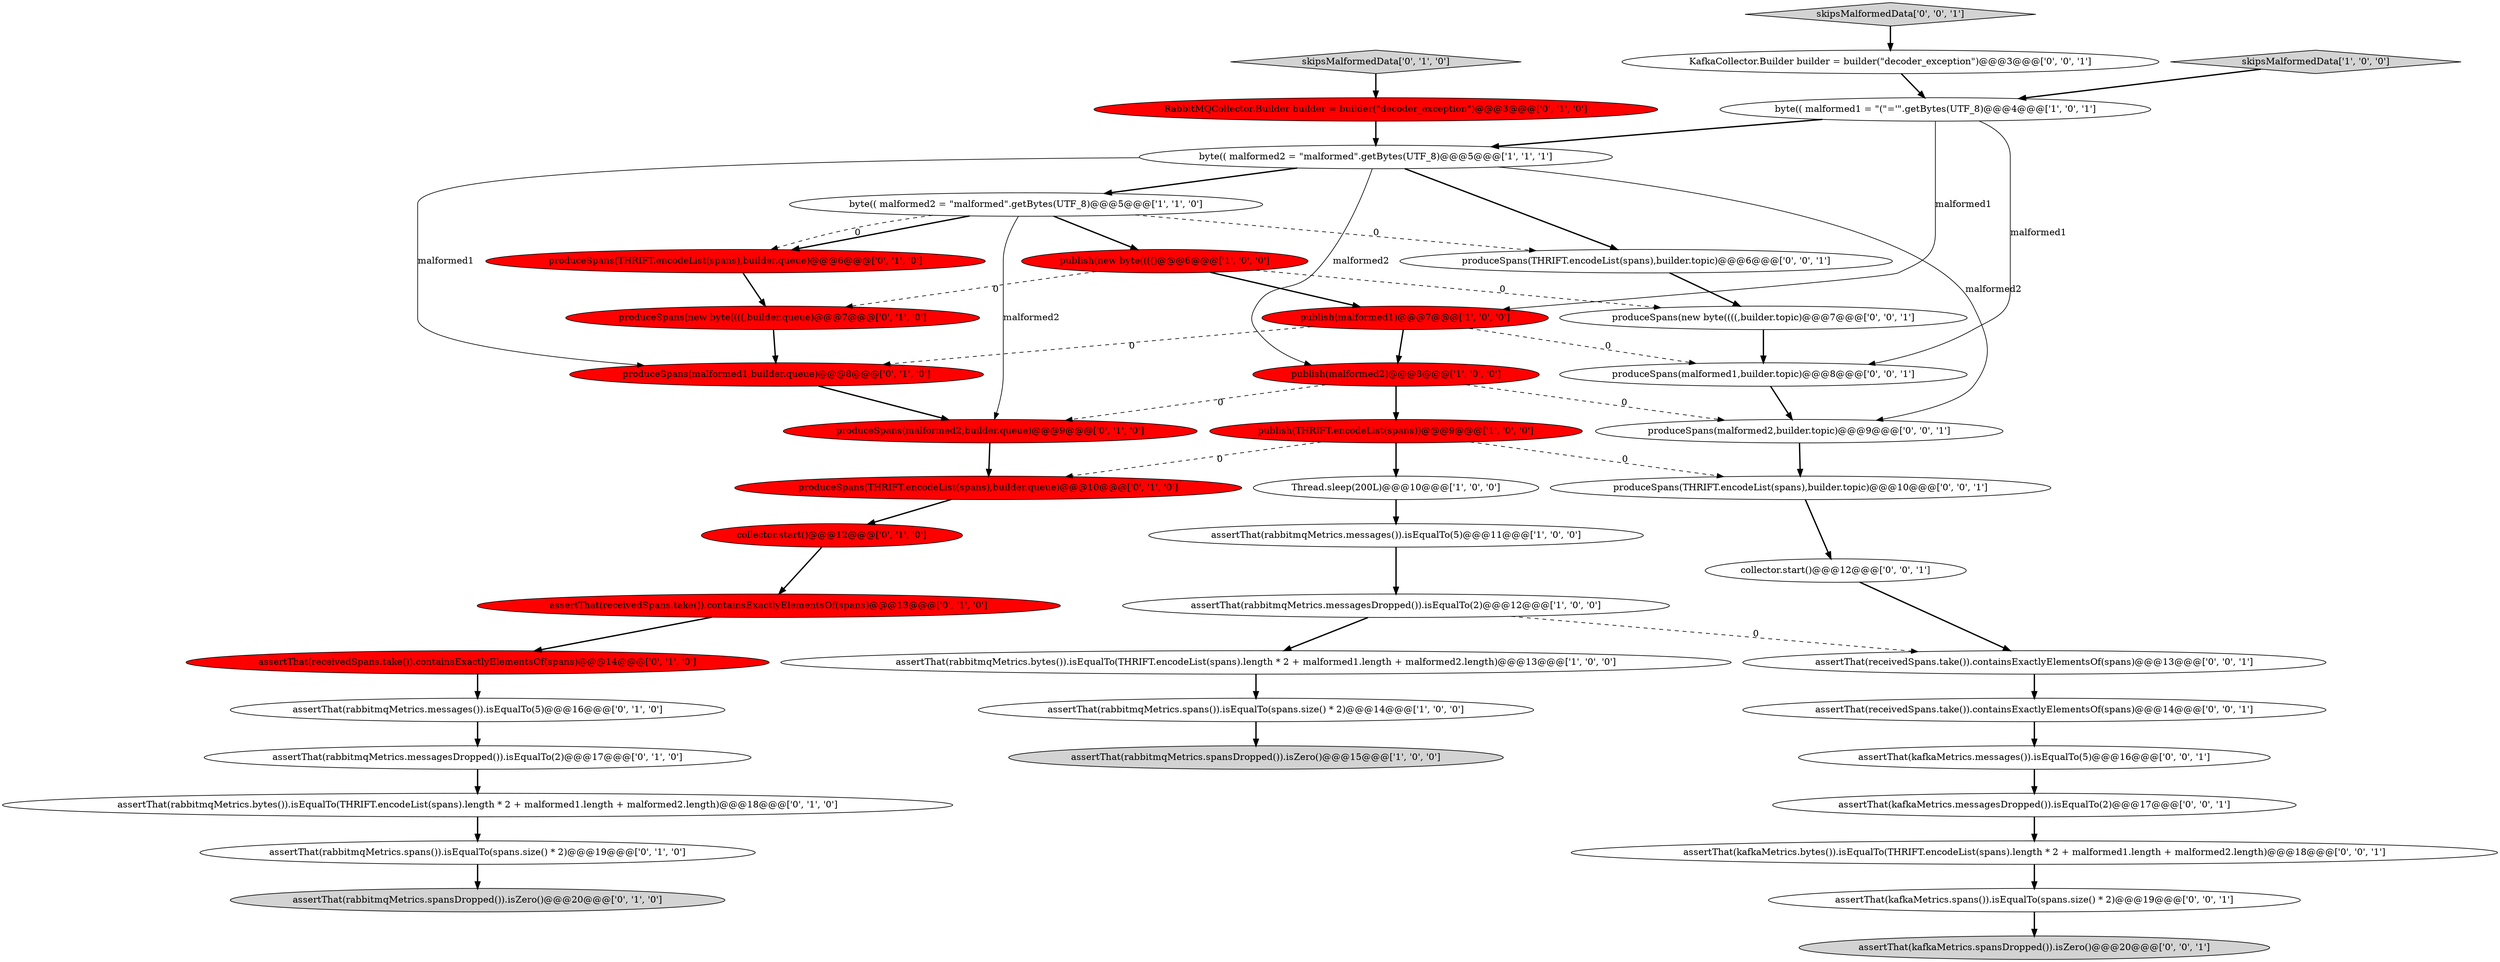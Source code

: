 digraph {
5 [style = filled, label = "publish(new byte(((()@@@6@@@['1', '0', '0']", fillcolor = red, shape = ellipse image = "AAA1AAABBB1BBB"];
27 [style = filled, label = "produceSpans(THRIFT.encodeList(spans),builder.queue)@@@6@@@['0', '1', '0']", fillcolor = red, shape = ellipse image = "AAA1AAABBB2BBB"];
18 [style = filled, label = "assertThat(receivedSpans.take()).containsExactlyElementsOf(spans)@@@14@@@['0', '1', '0']", fillcolor = red, shape = ellipse image = "AAA1AAABBB2BBB"];
7 [style = filled, label = "publish(malformed1)@@@7@@@['1', '0', '0']", fillcolor = red, shape = ellipse image = "AAA1AAABBB1BBB"];
9 [style = filled, label = "publish(malformed2)@@@8@@@['1', '0', '0']", fillcolor = red, shape = ellipse image = "AAA1AAABBB1BBB"];
22 [style = filled, label = "assertThat(rabbitmqMetrics.messages()).isEqualTo(5)@@@16@@@['0', '1', '0']", fillcolor = white, shape = ellipse image = "AAA0AAABBB2BBB"];
36 [style = filled, label = "collector.start()@@@12@@@['0', '0', '1']", fillcolor = white, shape = ellipse image = "AAA0AAABBB3BBB"];
19 [style = filled, label = "collector.start()@@@12@@@['0', '1', '0']", fillcolor = red, shape = ellipse image = "AAA1AAABBB2BBB"];
38 [style = filled, label = "skipsMalformedData['0', '0', '1']", fillcolor = lightgray, shape = diamond image = "AAA0AAABBB3BBB"];
6 [style = filled, label = "assertThat(rabbitmqMetrics.spansDropped()).isZero()@@@15@@@['1', '0', '0']", fillcolor = lightgray, shape = ellipse image = "AAA0AAABBB1BBB"];
17 [style = filled, label = "produceSpans(new byte((((,builder.queue)@@@7@@@['0', '1', '0']", fillcolor = red, shape = ellipse image = "AAA1AAABBB2BBB"];
1 [style = filled, label = "skipsMalformedData['1', '0', '0']", fillcolor = lightgray, shape = diamond image = "AAA0AAABBB1BBB"];
13 [style = filled, label = "assertThat(rabbitmqMetrics.bytes()).isEqualTo(THRIFT.encodeList(spans).length * 2 + malformed1.length + malformed2.length)@@@13@@@['1', '0', '0']", fillcolor = white, shape = ellipse image = "AAA0AAABBB1BBB"];
40 [style = filled, label = "assertThat(kafkaMetrics.spansDropped()).isZero()@@@20@@@['0', '0', '1']", fillcolor = lightgray, shape = ellipse image = "AAA0AAABBB3BBB"];
24 [style = filled, label = "produceSpans(malformed2,builder.queue)@@@9@@@['0', '1', '0']", fillcolor = red, shape = ellipse image = "AAA1AAABBB2BBB"];
16 [style = filled, label = "skipsMalformedData['0', '1', '0']", fillcolor = lightgray, shape = diamond image = "AAA0AAABBB2BBB"];
14 [style = filled, label = "assertThat(rabbitmqMetrics.spans()).isEqualTo(spans.size() * 2)@@@19@@@['0', '1', '0']", fillcolor = white, shape = ellipse image = "AAA0AAABBB2BBB"];
30 [style = filled, label = "assertThat(receivedSpans.take()).containsExactlyElementsOf(spans)@@@13@@@['0', '0', '1']", fillcolor = white, shape = ellipse image = "AAA0AAABBB3BBB"];
10 [style = filled, label = "Thread.sleep(200L)@@@10@@@['1', '0', '0']", fillcolor = white, shape = ellipse image = "AAA0AAABBB1BBB"];
39 [style = filled, label = "produceSpans(malformed1,builder.topic)@@@8@@@['0', '0', '1']", fillcolor = white, shape = ellipse image = "AAA0AAABBB3BBB"];
21 [style = filled, label = "assertThat(rabbitmqMetrics.messagesDropped()).isEqualTo(2)@@@17@@@['0', '1', '0']", fillcolor = white, shape = ellipse image = "AAA0AAABBB2BBB"];
35 [style = filled, label = "assertThat(kafkaMetrics.messagesDropped()).isEqualTo(2)@@@17@@@['0', '0', '1']", fillcolor = white, shape = ellipse image = "AAA0AAABBB3BBB"];
28 [style = filled, label = "assertThat(receivedSpans.take()).containsExactlyElementsOf(spans)@@@13@@@['0', '1', '0']", fillcolor = red, shape = ellipse image = "AAA1AAABBB2BBB"];
43 [style = filled, label = "assertThat(kafkaMetrics.spans()).isEqualTo(spans.size() * 2)@@@19@@@['0', '0', '1']", fillcolor = white, shape = ellipse image = "AAA0AAABBB3BBB"];
11 [style = filled, label = "byte(( malformed2 = \"malformed\".getBytes(UTF_8)@@@5@@@['1', '1', '1']", fillcolor = white, shape = ellipse image = "AAA0AAABBB1BBB"];
25 [style = filled, label = "produceSpans(THRIFT.encodeList(spans),builder.queue)@@@10@@@['0', '1', '0']", fillcolor = red, shape = ellipse image = "AAA1AAABBB2BBB"];
32 [style = filled, label = "produceSpans(THRIFT.encodeList(spans),builder.topic)@@@6@@@['0', '0', '1']", fillcolor = white, shape = ellipse image = "AAA0AAABBB3BBB"];
3 [style = filled, label = "assertThat(rabbitmqMetrics.spans()).isEqualTo(spans.size() * 2)@@@14@@@['1', '0', '0']", fillcolor = white, shape = ellipse image = "AAA0AAABBB1BBB"];
15 [style = filled, label = "assertThat(rabbitmqMetrics.bytes()).isEqualTo(THRIFT.encodeList(spans).length * 2 + malformed1.length + malformed2.length)@@@18@@@['0', '1', '0']", fillcolor = white, shape = ellipse image = "AAA0AAABBB2BBB"];
23 [style = filled, label = "assertThat(rabbitmqMetrics.spansDropped()).isZero()@@@20@@@['0', '1', '0']", fillcolor = lightgray, shape = ellipse image = "AAA0AAABBB2BBB"];
33 [style = filled, label = "produceSpans(malformed2,builder.topic)@@@9@@@['0', '0', '1']", fillcolor = white, shape = ellipse image = "AAA0AAABBB3BBB"];
34 [style = filled, label = "assertThat(kafkaMetrics.messages()).isEqualTo(5)@@@16@@@['0', '0', '1']", fillcolor = white, shape = ellipse image = "AAA0AAABBB3BBB"];
42 [style = filled, label = "produceSpans(new byte((((,builder.topic)@@@7@@@['0', '0', '1']", fillcolor = white, shape = ellipse image = "AAA0AAABBB3BBB"];
12 [style = filled, label = "assertThat(rabbitmqMetrics.messages()).isEqualTo(5)@@@11@@@['1', '0', '0']", fillcolor = white, shape = ellipse image = "AAA0AAABBB1BBB"];
8 [style = filled, label = "assertThat(rabbitmqMetrics.messagesDropped()).isEqualTo(2)@@@12@@@['1', '0', '0']", fillcolor = white, shape = ellipse image = "AAA0AAABBB1BBB"];
20 [style = filled, label = "produceSpans(malformed1,builder.queue)@@@8@@@['0', '1', '0']", fillcolor = red, shape = ellipse image = "AAA1AAABBB2BBB"];
4 [style = filled, label = "publish(THRIFT.encodeList(spans))@@@9@@@['1', '0', '0']", fillcolor = red, shape = ellipse image = "AAA1AAABBB1BBB"];
26 [style = filled, label = "RabbitMQCollector.Builder builder = builder(\"decoder_exception\")@@@3@@@['0', '1', '0']", fillcolor = red, shape = ellipse image = "AAA1AAABBB2BBB"];
29 [style = filled, label = "assertThat(receivedSpans.take()).containsExactlyElementsOf(spans)@@@14@@@['0', '0', '1']", fillcolor = white, shape = ellipse image = "AAA0AAABBB3BBB"];
0 [style = filled, label = "byte(( malformed2 = \"malformed\".getBytes(UTF_8)@@@5@@@['1', '1', '0']", fillcolor = white, shape = ellipse image = "AAA0AAABBB1BBB"];
2 [style = filled, label = "byte(( malformed1 = \"(\"='\".getBytes(UTF_8)@@@4@@@['1', '0', '1']", fillcolor = white, shape = ellipse image = "AAA0AAABBB1BBB"];
31 [style = filled, label = "KafkaCollector.Builder builder = builder(\"decoder_exception\")@@@3@@@['0', '0', '1']", fillcolor = white, shape = ellipse image = "AAA0AAABBB3BBB"];
41 [style = filled, label = "produceSpans(THRIFT.encodeList(spans),builder.topic)@@@10@@@['0', '0', '1']", fillcolor = white, shape = ellipse image = "AAA0AAABBB3BBB"];
37 [style = filled, label = "assertThat(kafkaMetrics.bytes()).isEqualTo(THRIFT.encodeList(spans).length * 2 + malformed1.length + malformed2.length)@@@18@@@['0', '0', '1']", fillcolor = white, shape = ellipse image = "AAA0AAABBB3BBB"];
4->10 [style = bold, label=""];
28->18 [style = bold, label=""];
15->14 [style = bold, label=""];
9->24 [style = dashed, label="0"];
0->27 [style = bold, label=""];
21->15 [style = bold, label=""];
9->4 [style = bold, label=""];
0->32 [style = dashed, label="0"];
42->39 [style = bold, label=""];
5->42 [style = dashed, label="0"];
16->26 [style = bold, label=""];
22->21 [style = bold, label=""];
7->20 [style = dashed, label="0"];
3->6 [style = bold, label=""];
33->41 [style = bold, label=""];
31->2 [style = bold, label=""];
11->32 [style = bold, label=""];
11->33 [style = solid, label="malformed2"];
0->24 [style = solid, label="malformed2"];
0->27 [style = dashed, label="0"];
38->31 [style = bold, label=""];
29->34 [style = bold, label=""];
30->29 [style = bold, label=""];
26->11 [style = bold, label=""];
11->20 [style = solid, label="malformed1"];
39->33 [style = bold, label=""];
9->33 [style = dashed, label="0"];
7->9 [style = bold, label=""];
43->40 [style = bold, label=""];
4->25 [style = dashed, label="0"];
36->30 [style = bold, label=""];
37->43 [style = bold, label=""];
11->0 [style = bold, label=""];
18->22 [style = bold, label=""];
41->36 [style = bold, label=""];
2->7 [style = solid, label="malformed1"];
5->17 [style = dashed, label="0"];
13->3 [style = bold, label=""];
14->23 [style = bold, label=""];
35->37 [style = bold, label=""];
10->12 [style = bold, label=""];
12->8 [style = bold, label=""];
24->25 [style = bold, label=""];
11->9 [style = solid, label="malformed2"];
25->19 [style = bold, label=""];
27->17 [style = bold, label=""];
5->7 [style = bold, label=""];
2->39 [style = solid, label="malformed1"];
8->30 [style = dashed, label="0"];
1->2 [style = bold, label=""];
19->28 [style = bold, label=""];
34->35 [style = bold, label=""];
7->39 [style = dashed, label="0"];
20->24 [style = bold, label=""];
32->42 [style = bold, label=""];
2->11 [style = bold, label=""];
8->13 [style = bold, label=""];
0->5 [style = bold, label=""];
17->20 [style = bold, label=""];
4->41 [style = dashed, label="0"];
}
